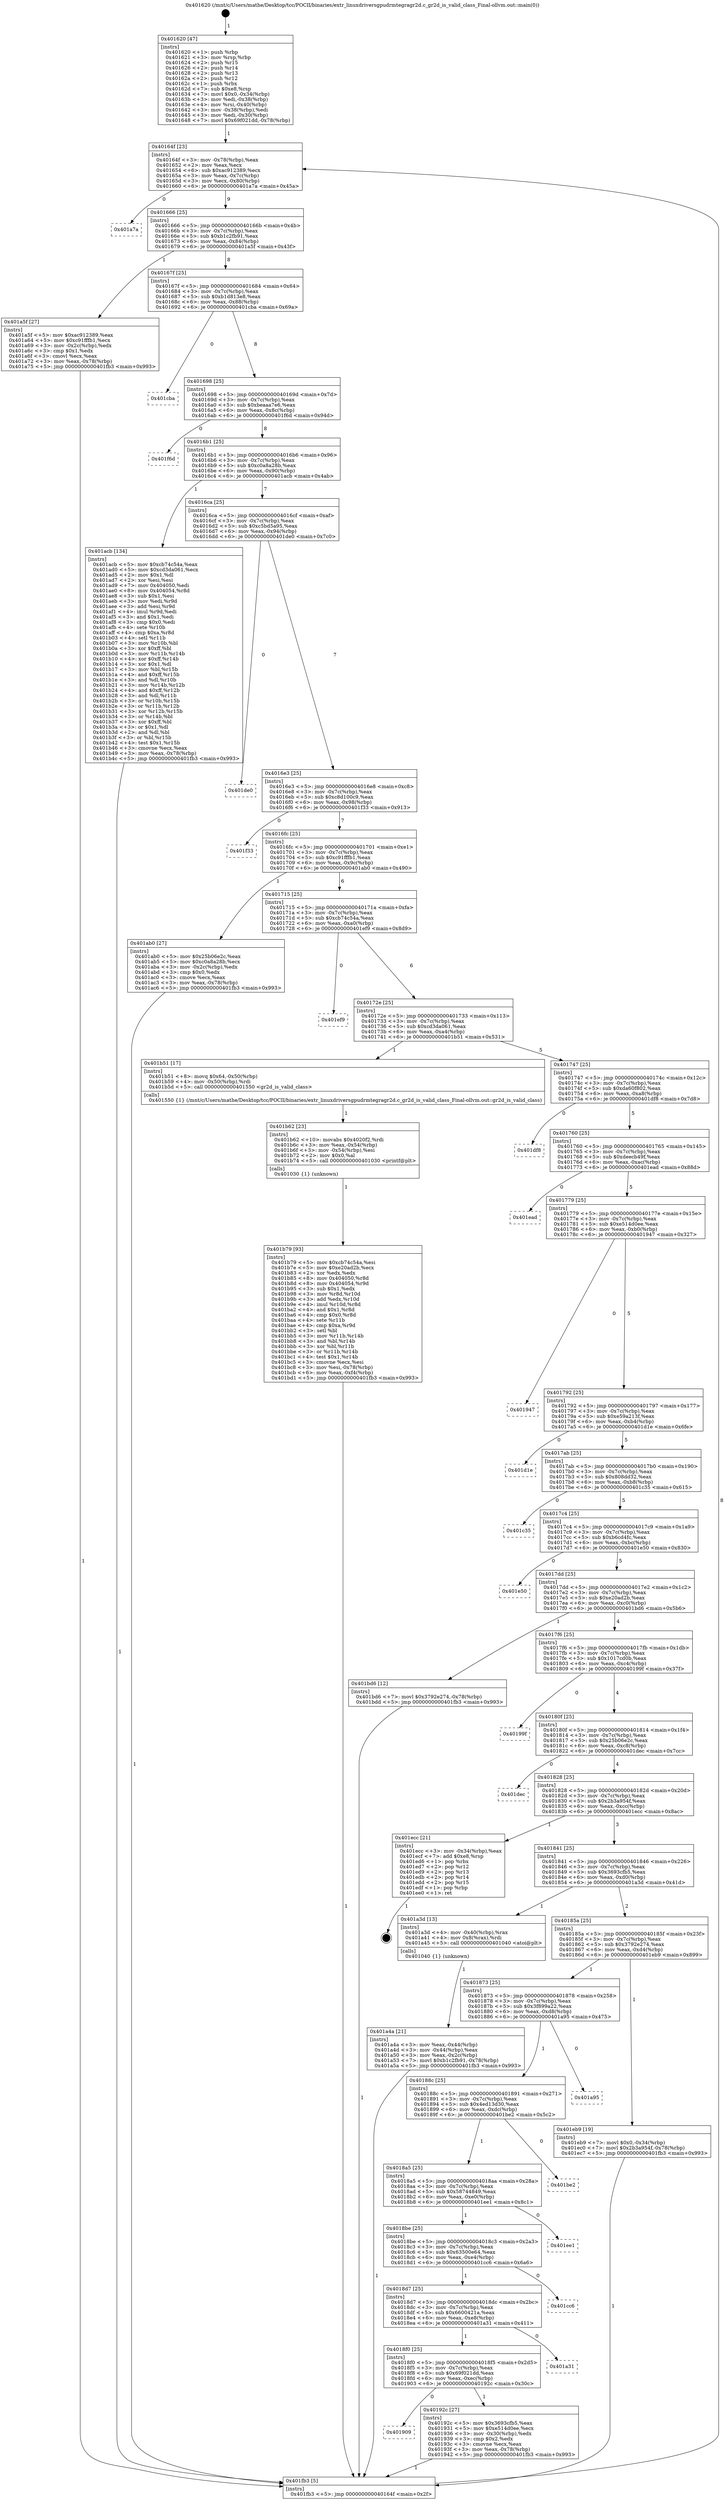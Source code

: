 digraph "0x401620" {
  label = "0x401620 (/mnt/c/Users/mathe/Desktop/tcc/POCII/binaries/extr_linuxdriversgpudrmtegragr2d.c_gr2d_is_valid_class_Final-ollvm.out::main(0))"
  labelloc = "t"
  node[shape=record]

  Entry [label="",width=0.3,height=0.3,shape=circle,fillcolor=black,style=filled]
  "0x40164f" [label="{
     0x40164f [23]\l
     | [instrs]\l
     &nbsp;&nbsp;0x40164f \<+3\>: mov -0x78(%rbp),%eax\l
     &nbsp;&nbsp;0x401652 \<+2\>: mov %eax,%ecx\l
     &nbsp;&nbsp;0x401654 \<+6\>: sub $0xac912389,%ecx\l
     &nbsp;&nbsp;0x40165a \<+3\>: mov %eax,-0x7c(%rbp)\l
     &nbsp;&nbsp;0x40165d \<+3\>: mov %ecx,-0x80(%rbp)\l
     &nbsp;&nbsp;0x401660 \<+6\>: je 0000000000401a7a \<main+0x45a\>\l
  }"]
  "0x401a7a" [label="{
     0x401a7a\l
  }", style=dashed]
  "0x401666" [label="{
     0x401666 [25]\l
     | [instrs]\l
     &nbsp;&nbsp;0x401666 \<+5\>: jmp 000000000040166b \<main+0x4b\>\l
     &nbsp;&nbsp;0x40166b \<+3\>: mov -0x7c(%rbp),%eax\l
     &nbsp;&nbsp;0x40166e \<+5\>: sub $0xb1c2fb91,%eax\l
     &nbsp;&nbsp;0x401673 \<+6\>: mov %eax,-0x84(%rbp)\l
     &nbsp;&nbsp;0x401679 \<+6\>: je 0000000000401a5f \<main+0x43f\>\l
  }"]
  Exit [label="",width=0.3,height=0.3,shape=circle,fillcolor=black,style=filled,peripheries=2]
  "0x401a5f" [label="{
     0x401a5f [27]\l
     | [instrs]\l
     &nbsp;&nbsp;0x401a5f \<+5\>: mov $0xac912389,%eax\l
     &nbsp;&nbsp;0x401a64 \<+5\>: mov $0xc91fffb1,%ecx\l
     &nbsp;&nbsp;0x401a69 \<+3\>: mov -0x2c(%rbp),%edx\l
     &nbsp;&nbsp;0x401a6c \<+3\>: cmp $0x1,%edx\l
     &nbsp;&nbsp;0x401a6f \<+3\>: cmovl %ecx,%eax\l
     &nbsp;&nbsp;0x401a72 \<+3\>: mov %eax,-0x78(%rbp)\l
     &nbsp;&nbsp;0x401a75 \<+5\>: jmp 0000000000401fb3 \<main+0x993\>\l
  }"]
  "0x40167f" [label="{
     0x40167f [25]\l
     | [instrs]\l
     &nbsp;&nbsp;0x40167f \<+5\>: jmp 0000000000401684 \<main+0x64\>\l
     &nbsp;&nbsp;0x401684 \<+3\>: mov -0x7c(%rbp),%eax\l
     &nbsp;&nbsp;0x401687 \<+5\>: sub $0xb1d813e8,%eax\l
     &nbsp;&nbsp;0x40168c \<+6\>: mov %eax,-0x88(%rbp)\l
     &nbsp;&nbsp;0x401692 \<+6\>: je 0000000000401cba \<main+0x69a\>\l
  }"]
  "0x401b79" [label="{
     0x401b79 [93]\l
     | [instrs]\l
     &nbsp;&nbsp;0x401b79 \<+5\>: mov $0xcb74c54a,%esi\l
     &nbsp;&nbsp;0x401b7e \<+5\>: mov $0xe20ad2b,%ecx\l
     &nbsp;&nbsp;0x401b83 \<+2\>: xor %edx,%edx\l
     &nbsp;&nbsp;0x401b85 \<+8\>: mov 0x404050,%r8d\l
     &nbsp;&nbsp;0x401b8d \<+8\>: mov 0x404054,%r9d\l
     &nbsp;&nbsp;0x401b95 \<+3\>: sub $0x1,%edx\l
     &nbsp;&nbsp;0x401b98 \<+3\>: mov %r8d,%r10d\l
     &nbsp;&nbsp;0x401b9b \<+3\>: add %edx,%r10d\l
     &nbsp;&nbsp;0x401b9e \<+4\>: imul %r10d,%r8d\l
     &nbsp;&nbsp;0x401ba2 \<+4\>: and $0x1,%r8d\l
     &nbsp;&nbsp;0x401ba6 \<+4\>: cmp $0x0,%r8d\l
     &nbsp;&nbsp;0x401baa \<+4\>: sete %r11b\l
     &nbsp;&nbsp;0x401bae \<+4\>: cmp $0xa,%r9d\l
     &nbsp;&nbsp;0x401bb2 \<+3\>: setl %bl\l
     &nbsp;&nbsp;0x401bb5 \<+3\>: mov %r11b,%r14b\l
     &nbsp;&nbsp;0x401bb8 \<+3\>: and %bl,%r14b\l
     &nbsp;&nbsp;0x401bbb \<+3\>: xor %bl,%r11b\l
     &nbsp;&nbsp;0x401bbe \<+3\>: or %r11b,%r14b\l
     &nbsp;&nbsp;0x401bc1 \<+4\>: test $0x1,%r14b\l
     &nbsp;&nbsp;0x401bc5 \<+3\>: cmovne %ecx,%esi\l
     &nbsp;&nbsp;0x401bc8 \<+3\>: mov %esi,-0x78(%rbp)\l
     &nbsp;&nbsp;0x401bcb \<+6\>: mov %eax,-0xf4(%rbp)\l
     &nbsp;&nbsp;0x401bd1 \<+5\>: jmp 0000000000401fb3 \<main+0x993\>\l
  }"]
  "0x401cba" [label="{
     0x401cba\l
  }", style=dashed]
  "0x401698" [label="{
     0x401698 [25]\l
     | [instrs]\l
     &nbsp;&nbsp;0x401698 \<+5\>: jmp 000000000040169d \<main+0x7d\>\l
     &nbsp;&nbsp;0x40169d \<+3\>: mov -0x7c(%rbp),%eax\l
     &nbsp;&nbsp;0x4016a0 \<+5\>: sub $0xbeaaa7e6,%eax\l
     &nbsp;&nbsp;0x4016a5 \<+6\>: mov %eax,-0x8c(%rbp)\l
     &nbsp;&nbsp;0x4016ab \<+6\>: je 0000000000401f6d \<main+0x94d\>\l
  }"]
  "0x401b62" [label="{
     0x401b62 [23]\l
     | [instrs]\l
     &nbsp;&nbsp;0x401b62 \<+10\>: movabs $0x4020f2,%rdi\l
     &nbsp;&nbsp;0x401b6c \<+3\>: mov %eax,-0x54(%rbp)\l
     &nbsp;&nbsp;0x401b6f \<+3\>: mov -0x54(%rbp),%esi\l
     &nbsp;&nbsp;0x401b72 \<+2\>: mov $0x0,%al\l
     &nbsp;&nbsp;0x401b74 \<+5\>: call 0000000000401030 \<printf@plt\>\l
     | [calls]\l
     &nbsp;&nbsp;0x401030 \{1\} (unknown)\l
  }"]
  "0x401f6d" [label="{
     0x401f6d\l
  }", style=dashed]
  "0x4016b1" [label="{
     0x4016b1 [25]\l
     | [instrs]\l
     &nbsp;&nbsp;0x4016b1 \<+5\>: jmp 00000000004016b6 \<main+0x96\>\l
     &nbsp;&nbsp;0x4016b6 \<+3\>: mov -0x7c(%rbp),%eax\l
     &nbsp;&nbsp;0x4016b9 \<+5\>: sub $0xc0a8a28b,%eax\l
     &nbsp;&nbsp;0x4016be \<+6\>: mov %eax,-0x90(%rbp)\l
     &nbsp;&nbsp;0x4016c4 \<+6\>: je 0000000000401acb \<main+0x4ab\>\l
  }"]
  "0x401a4a" [label="{
     0x401a4a [21]\l
     | [instrs]\l
     &nbsp;&nbsp;0x401a4a \<+3\>: mov %eax,-0x44(%rbp)\l
     &nbsp;&nbsp;0x401a4d \<+3\>: mov -0x44(%rbp),%eax\l
     &nbsp;&nbsp;0x401a50 \<+3\>: mov %eax,-0x2c(%rbp)\l
     &nbsp;&nbsp;0x401a53 \<+7\>: movl $0xb1c2fb91,-0x78(%rbp)\l
     &nbsp;&nbsp;0x401a5a \<+5\>: jmp 0000000000401fb3 \<main+0x993\>\l
  }"]
  "0x401acb" [label="{
     0x401acb [134]\l
     | [instrs]\l
     &nbsp;&nbsp;0x401acb \<+5\>: mov $0xcb74c54a,%eax\l
     &nbsp;&nbsp;0x401ad0 \<+5\>: mov $0xcd3da061,%ecx\l
     &nbsp;&nbsp;0x401ad5 \<+2\>: mov $0x1,%dl\l
     &nbsp;&nbsp;0x401ad7 \<+2\>: xor %esi,%esi\l
     &nbsp;&nbsp;0x401ad9 \<+7\>: mov 0x404050,%edi\l
     &nbsp;&nbsp;0x401ae0 \<+8\>: mov 0x404054,%r8d\l
     &nbsp;&nbsp;0x401ae8 \<+3\>: sub $0x1,%esi\l
     &nbsp;&nbsp;0x401aeb \<+3\>: mov %edi,%r9d\l
     &nbsp;&nbsp;0x401aee \<+3\>: add %esi,%r9d\l
     &nbsp;&nbsp;0x401af1 \<+4\>: imul %r9d,%edi\l
     &nbsp;&nbsp;0x401af5 \<+3\>: and $0x1,%edi\l
     &nbsp;&nbsp;0x401af8 \<+3\>: cmp $0x0,%edi\l
     &nbsp;&nbsp;0x401afb \<+4\>: sete %r10b\l
     &nbsp;&nbsp;0x401aff \<+4\>: cmp $0xa,%r8d\l
     &nbsp;&nbsp;0x401b03 \<+4\>: setl %r11b\l
     &nbsp;&nbsp;0x401b07 \<+3\>: mov %r10b,%bl\l
     &nbsp;&nbsp;0x401b0a \<+3\>: xor $0xff,%bl\l
     &nbsp;&nbsp;0x401b0d \<+3\>: mov %r11b,%r14b\l
     &nbsp;&nbsp;0x401b10 \<+4\>: xor $0xff,%r14b\l
     &nbsp;&nbsp;0x401b14 \<+3\>: xor $0x1,%dl\l
     &nbsp;&nbsp;0x401b17 \<+3\>: mov %bl,%r15b\l
     &nbsp;&nbsp;0x401b1a \<+4\>: and $0xff,%r15b\l
     &nbsp;&nbsp;0x401b1e \<+3\>: and %dl,%r10b\l
     &nbsp;&nbsp;0x401b21 \<+3\>: mov %r14b,%r12b\l
     &nbsp;&nbsp;0x401b24 \<+4\>: and $0xff,%r12b\l
     &nbsp;&nbsp;0x401b28 \<+3\>: and %dl,%r11b\l
     &nbsp;&nbsp;0x401b2b \<+3\>: or %r10b,%r15b\l
     &nbsp;&nbsp;0x401b2e \<+3\>: or %r11b,%r12b\l
     &nbsp;&nbsp;0x401b31 \<+3\>: xor %r12b,%r15b\l
     &nbsp;&nbsp;0x401b34 \<+3\>: or %r14b,%bl\l
     &nbsp;&nbsp;0x401b37 \<+3\>: xor $0xff,%bl\l
     &nbsp;&nbsp;0x401b3a \<+3\>: or $0x1,%dl\l
     &nbsp;&nbsp;0x401b3d \<+2\>: and %dl,%bl\l
     &nbsp;&nbsp;0x401b3f \<+3\>: or %bl,%r15b\l
     &nbsp;&nbsp;0x401b42 \<+4\>: test $0x1,%r15b\l
     &nbsp;&nbsp;0x401b46 \<+3\>: cmovne %ecx,%eax\l
     &nbsp;&nbsp;0x401b49 \<+3\>: mov %eax,-0x78(%rbp)\l
     &nbsp;&nbsp;0x401b4c \<+5\>: jmp 0000000000401fb3 \<main+0x993\>\l
  }"]
  "0x4016ca" [label="{
     0x4016ca [25]\l
     | [instrs]\l
     &nbsp;&nbsp;0x4016ca \<+5\>: jmp 00000000004016cf \<main+0xaf\>\l
     &nbsp;&nbsp;0x4016cf \<+3\>: mov -0x7c(%rbp),%eax\l
     &nbsp;&nbsp;0x4016d2 \<+5\>: sub $0xc5bd5a95,%eax\l
     &nbsp;&nbsp;0x4016d7 \<+6\>: mov %eax,-0x94(%rbp)\l
     &nbsp;&nbsp;0x4016dd \<+6\>: je 0000000000401de0 \<main+0x7c0\>\l
  }"]
  "0x401620" [label="{
     0x401620 [47]\l
     | [instrs]\l
     &nbsp;&nbsp;0x401620 \<+1\>: push %rbp\l
     &nbsp;&nbsp;0x401621 \<+3\>: mov %rsp,%rbp\l
     &nbsp;&nbsp;0x401624 \<+2\>: push %r15\l
     &nbsp;&nbsp;0x401626 \<+2\>: push %r14\l
     &nbsp;&nbsp;0x401628 \<+2\>: push %r13\l
     &nbsp;&nbsp;0x40162a \<+2\>: push %r12\l
     &nbsp;&nbsp;0x40162c \<+1\>: push %rbx\l
     &nbsp;&nbsp;0x40162d \<+7\>: sub $0xe8,%rsp\l
     &nbsp;&nbsp;0x401634 \<+7\>: movl $0x0,-0x34(%rbp)\l
     &nbsp;&nbsp;0x40163b \<+3\>: mov %edi,-0x38(%rbp)\l
     &nbsp;&nbsp;0x40163e \<+4\>: mov %rsi,-0x40(%rbp)\l
     &nbsp;&nbsp;0x401642 \<+3\>: mov -0x38(%rbp),%edi\l
     &nbsp;&nbsp;0x401645 \<+3\>: mov %edi,-0x30(%rbp)\l
     &nbsp;&nbsp;0x401648 \<+7\>: movl $0x69f021dd,-0x78(%rbp)\l
  }"]
  "0x401de0" [label="{
     0x401de0\l
  }", style=dashed]
  "0x4016e3" [label="{
     0x4016e3 [25]\l
     | [instrs]\l
     &nbsp;&nbsp;0x4016e3 \<+5\>: jmp 00000000004016e8 \<main+0xc8\>\l
     &nbsp;&nbsp;0x4016e8 \<+3\>: mov -0x7c(%rbp),%eax\l
     &nbsp;&nbsp;0x4016eb \<+5\>: sub $0xc8d100c9,%eax\l
     &nbsp;&nbsp;0x4016f0 \<+6\>: mov %eax,-0x98(%rbp)\l
     &nbsp;&nbsp;0x4016f6 \<+6\>: je 0000000000401f33 \<main+0x913\>\l
  }"]
  "0x401fb3" [label="{
     0x401fb3 [5]\l
     | [instrs]\l
     &nbsp;&nbsp;0x401fb3 \<+5\>: jmp 000000000040164f \<main+0x2f\>\l
  }"]
  "0x401f33" [label="{
     0x401f33\l
  }", style=dashed]
  "0x4016fc" [label="{
     0x4016fc [25]\l
     | [instrs]\l
     &nbsp;&nbsp;0x4016fc \<+5\>: jmp 0000000000401701 \<main+0xe1\>\l
     &nbsp;&nbsp;0x401701 \<+3\>: mov -0x7c(%rbp),%eax\l
     &nbsp;&nbsp;0x401704 \<+5\>: sub $0xc91fffb1,%eax\l
     &nbsp;&nbsp;0x401709 \<+6\>: mov %eax,-0x9c(%rbp)\l
     &nbsp;&nbsp;0x40170f \<+6\>: je 0000000000401ab0 \<main+0x490\>\l
  }"]
  "0x401909" [label="{
     0x401909\l
  }", style=dashed]
  "0x401ab0" [label="{
     0x401ab0 [27]\l
     | [instrs]\l
     &nbsp;&nbsp;0x401ab0 \<+5\>: mov $0x25b06e2c,%eax\l
     &nbsp;&nbsp;0x401ab5 \<+5\>: mov $0xc0a8a28b,%ecx\l
     &nbsp;&nbsp;0x401aba \<+3\>: mov -0x2c(%rbp),%edx\l
     &nbsp;&nbsp;0x401abd \<+3\>: cmp $0x0,%edx\l
     &nbsp;&nbsp;0x401ac0 \<+3\>: cmove %ecx,%eax\l
     &nbsp;&nbsp;0x401ac3 \<+3\>: mov %eax,-0x78(%rbp)\l
     &nbsp;&nbsp;0x401ac6 \<+5\>: jmp 0000000000401fb3 \<main+0x993\>\l
  }"]
  "0x401715" [label="{
     0x401715 [25]\l
     | [instrs]\l
     &nbsp;&nbsp;0x401715 \<+5\>: jmp 000000000040171a \<main+0xfa\>\l
     &nbsp;&nbsp;0x40171a \<+3\>: mov -0x7c(%rbp),%eax\l
     &nbsp;&nbsp;0x40171d \<+5\>: sub $0xcb74c54a,%eax\l
     &nbsp;&nbsp;0x401722 \<+6\>: mov %eax,-0xa0(%rbp)\l
     &nbsp;&nbsp;0x401728 \<+6\>: je 0000000000401ef9 \<main+0x8d9\>\l
  }"]
  "0x40192c" [label="{
     0x40192c [27]\l
     | [instrs]\l
     &nbsp;&nbsp;0x40192c \<+5\>: mov $0x3693cfb5,%eax\l
     &nbsp;&nbsp;0x401931 \<+5\>: mov $0xe514d0ee,%ecx\l
     &nbsp;&nbsp;0x401936 \<+3\>: mov -0x30(%rbp),%edx\l
     &nbsp;&nbsp;0x401939 \<+3\>: cmp $0x2,%edx\l
     &nbsp;&nbsp;0x40193c \<+3\>: cmovne %ecx,%eax\l
     &nbsp;&nbsp;0x40193f \<+3\>: mov %eax,-0x78(%rbp)\l
     &nbsp;&nbsp;0x401942 \<+5\>: jmp 0000000000401fb3 \<main+0x993\>\l
  }"]
  "0x401ef9" [label="{
     0x401ef9\l
  }", style=dashed]
  "0x40172e" [label="{
     0x40172e [25]\l
     | [instrs]\l
     &nbsp;&nbsp;0x40172e \<+5\>: jmp 0000000000401733 \<main+0x113\>\l
     &nbsp;&nbsp;0x401733 \<+3\>: mov -0x7c(%rbp),%eax\l
     &nbsp;&nbsp;0x401736 \<+5\>: sub $0xcd3da061,%eax\l
     &nbsp;&nbsp;0x40173b \<+6\>: mov %eax,-0xa4(%rbp)\l
     &nbsp;&nbsp;0x401741 \<+6\>: je 0000000000401b51 \<main+0x531\>\l
  }"]
  "0x4018f0" [label="{
     0x4018f0 [25]\l
     | [instrs]\l
     &nbsp;&nbsp;0x4018f0 \<+5\>: jmp 00000000004018f5 \<main+0x2d5\>\l
     &nbsp;&nbsp;0x4018f5 \<+3\>: mov -0x7c(%rbp),%eax\l
     &nbsp;&nbsp;0x4018f8 \<+5\>: sub $0x69f021dd,%eax\l
     &nbsp;&nbsp;0x4018fd \<+6\>: mov %eax,-0xec(%rbp)\l
     &nbsp;&nbsp;0x401903 \<+6\>: je 000000000040192c \<main+0x30c\>\l
  }"]
  "0x401b51" [label="{
     0x401b51 [17]\l
     | [instrs]\l
     &nbsp;&nbsp;0x401b51 \<+8\>: movq $0x64,-0x50(%rbp)\l
     &nbsp;&nbsp;0x401b59 \<+4\>: mov -0x50(%rbp),%rdi\l
     &nbsp;&nbsp;0x401b5d \<+5\>: call 0000000000401550 \<gr2d_is_valid_class\>\l
     | [calls]\l
     &nbsp;&nbsp;0x401550 \{1\} (/mnt/c/Users/mathe/Desktop/tcc/POCII/binaries/extr_linuxdriversgpudrmtegragr2d.c_gr2d_is_valid_class_Final-ollvm.out::gr2d_is_valid_class)\l
  }"]
  "0x401747" [label="{
     0x401747 [25]\l
     | [instrs]\l
     &nbsp;&nbsp;0x401747 \<+5\>: jmp 000000000040174c \<main+0x12c\>\l
     &nbsp;&nbsp;0x40174c \<+3\>: mov -0x7c(%rbp),%eax\l
     &nbsp;&nbsp;0x40174f \<+5\>: sub $0xda60f802,%eax\l
     &nbsp;&nbsp;0x401754 \<+6\>: mov %eax,-0xa8(%rbp)\l
     &nbsp;&nbsp;0x40175a \<+6\>: je 0000000000401df8 \<main+0x7d8\>\l
  }"]
  "0x401a31" [label="{
     0x401a31\l
  }", style=dashed]
  "0x401df8" [label="{
     0x401df8\l
  }", style=dashed]
  "0x401760" [label="{
     0x401760 [25]\l
     | [instrs]\l
     &nbsp;&nbsp;0x401760 \<+5\>: jmp 0000000000401765 \<main+0x145\>\l
     &nbsp;&nbsp;0x401765 \<+3\>: mov -0x7c(%rbp),%eax\l
     &nbsp;&nbsp;0x401768 \<+5\>: sub $0xdeecb49f,%eax\l
     &nbsp;&nbsp;0x40176d \<+6\>: mov %eax,-0xac(%rbp)\l
     &nbsp;&nbsp;0x401773 \<+6\>: je 0000000000401ead \<main+0x88d\>\l
  }"]
  "0x4018d7" [label="{
     0x4018d7 [25]\l
     | [instrs]\l
     &nbsp;&nbsp;0x4018d7 \<+5\>: jmp 00000000004018dc \<main+0x2bc\>\l
     &nbsp;&nbsp;0x4018dc \<+3\>: mov -0x7c(%rbp),%eax\l
     &nbsp;&nbsp;0x4018df \<+5\>: sub $0x6600421a,%eax\l
     &nbsp;&nbsp;0x4018e4 \<+6\>: mov %eax,-0xe8(%rbp)\l
     &nbsp;&nbsp;0x4018ea \<+6\>: je 0000000000401a31 \<main+0x411\>\l
  }"]
  "0x401ead" [label="{
     0x401ead\l
  }", style=dashed]
  "0x401779" [label="{
     0x401779 [25]\l
     | [instrs]\l
     &nbsp;&nbsp;0x401779 \<+5\>: jmp 000000000040177e \<main+0x15e\>\l
     &nbsp;&nbsp;0x40177e \<+3\>: mov -0x7c(%rbp),%eax\l
     &nbsp;&nbsp;0x401781 \<+5\>: sub $0xe514d0ee,%eax\l
     &nbsp;&nbsp;0x401786 \<+6\>: mov %eax,-0xb0(%rbp)\l
     &nbsp;&nbsp;0x40178c \<+6\>: je 0000000000401947 \<main+0x327\>\l
  }"]
  "0x401cc6" [label="{
     0x401cc6\l
  }", style=dashed]
  "0x401947" [label="{
     0x401947\l
  }", style=dashed]
  "0x401792" [label="{
     0x401792 [25]\l
     | [instrs]\l
     &nbsp;&nbsp;0x401792 \<+5\>: jmp 0000000000401797 \<main+0x177\>\l
     &nbsp;&nbsp;0x401797 \<+3\>: mov -0x7c(%rbp),%eax\l
     &nbsp;&nbsp;0x40179a \<+5\>: sub $0xe59a213f,%eax\l
     &nbsp;&nbsp;0x40179f \<+6\>: mov %eax,-0xb4(%rbp)\l
     &nbsp;&nbsp;0x4017a5 \<+6\>: je 0000000000401d1e \<main+0x6fe\>\l
  }"]
  "0x4018be" [label="{
     0x4018be [25]\l
     | [instrs]\l
     &nbsp;&nbsp;0x4018be \<+5\>: jmp 00000000004018c3 \<main+0x2a3\>\l
     &nbsp;&nbsp;0x4018c3 \<+3\>: mov -0x7c(%rbp),%eax\l
     &nbsp;&nbsp;0x4018c6 \<+5\>: sub $0x63500e64,%eax\l
     &nbsp;&nbsp;0x4018cb \<+6\>: mov %eax,-0xe4(%rbp)\l
     &nbsp;&nbsp;0x4018d1 \<+6\>: je 0000000000401cc6 \<main+0x6a6\>\l
  }"]
  "0x401d1e" [label="{
     0x401d1e\l
  }", style=dashed]
  "0x4017ab" [label="{
     0x4017ab [25]\l
     | [instrs]\l
     &nbsp;&nbsp;0x4017ab \<+5\>: jmp 00000000004017b0 \<main+0x190\>\l
     &nbsp;&nbsp;0x4017b0 \<+3\>: mov -0x7c(%rbp),%eax\l
     &nbsp;&nbsp;0x4017b3 \<+5\>: sub $0x808dd32,%eax\l
     &nbsp;&nbsp;0x4017b8 \<+6\>: mov %eax,-0xb8(%rbp)\l
     &nbsp;&nbsp;0x4017be \<+6\>: je 0000000000401c35 \<main+0x615\>\l
  }"]
  "0x401ee1" [label="{
     0x401ee1\l
  }", style=dashed]
  "0x401c35" [label="{
     0x401c35\l
  }", style=dashed]
  "0x4017c4" [label="{
     0x4017c4 [25]\l
     | [instrs]\l
     &nbsp;&nbsp;0x4017c4 \<+5\>: jmp 00000000004017c9 \<main+0x1a9\>\l
     &nbsp;&nbsp;0x4017c9 \<+3\>: mov -0x7c(%rbp),%eax\l
     &nbsp;&nbsp;0x4017cc \<+5\>: sub $0xb6cd4fc,%eax\l
     &nbsp;&nbsp;0x4017d1 \<+6\>: mov %eax,-0xbc(%rbp)\l
     &nbsp;&nbsp;0x4017d7 \<+6\>: je 0000000000401e50 \<main+0x830\>\l
  }"]
  "0x4018a5" [label="{
     0x4018a5 [25]\l
     | [instrs]\l
     &nbsp;&nbsp;0x4018a5 \<+5\>: jmp 00000000004018aa \<main+0x28a\>\l
     &nbsp;&nbsp;0x4018aa \<+3\>: mov -0x7c(%rbp),%eax\l
     &nbsp;&nbsp;0x4018ad \<+5\>: sub $0x58744849,%eax\l
     &nbsp;&nbsp;0x4018b2 \<+6\>: mov %eax,-0xe0(%rbp)\l
     &nbsp;&nbsp;0x4018b8 \<+6\>: je 0000000000401ee1 \<main+0x8c1\>\l
  }"]
  "0x401e50" [label="{
     0x401e50\l
  }", style=dashed]
  "0x4017dd" [label="{
     0x4017dd [25]\l
     | [instrs]\l
     &nbsp;&nbsp;0x4017dd \<+5\>: jmp 00000000004017e2 \<main+0x1c2\>\l
     &nbsp;&nbsp;0x4017e2 \<+3\>: mov -0x7c(%rbp),%eax\l
     &nbsp;&nbsp;0x4017e5 \<+5\>: sub $0xe20ad2b,%eax\l
     &nbsp;&nbsp;0x4017ea \<+6\>: mov %eax,-0xc0(%rbp)\l
     &nbsp;&nbsp;0x4017f0 \<+6\>: je 0000000000401bd6 \<main+0x5b6\>\l
  }"]
  "0x401be2" [label="{
     0x401be2\l
  }", style=dashed]
  "0x401bd6" [label="{
     0x401bd6 [12]\l
     | [instrs]\l
     &nbsp;&nbsp;0x401bd6 \<+7\>: movl $0x3792e274,-0x78(%rbp)\l
     &nbsp;&nbsp;0x401bdd \<+5\>: jmp 0000000000401fb3 \<main+0x993\>\l
  }"]
  "0x4017f6" [label="{
     0x4017f6 [25]\l
     | [instrs]\l
     &nbsp;&nbsp;0x4017f6 \<+5\>: jmp 00000000004017fb \<main+0x1db\>\l
     &nbsp;&nbsp;0x4017fb \<+3\>: mov -0x7c(%rbp),%eax\l
     &nbsp;&nbsp;0x4017fe \<+5\>: sub $0x1017cd0b,%eax\l
     &nbsp;&nbsp;0x401803 \<+6\>: mov %eax,-0xc4(%rbp)\l
     &nbsp;&nbsp;0x401809 \<+6\>: je 000000000040199f \<main+0x37f\>\l
  }"]
  "0x40188c" [label="{
     0x40188c [25]\l
     | [instrs]\l
     &nbsp;&nbsp;0x40188c \<+5\>: jmp 0000000000401891 \<main+0x271\>\l
     &nbsp;&nbsp;0x401891 \<+3\>: mov -0x7c(%rbp),%eax\l
     &nbsp;&nbsp;0x401894 \<+5\>: sub $0x4ed13d30,%eax\l
     &nbsp;&nbsp;0x401899 \<+6\>: mov %eax,-0xdc(%rbp)\l
     &nbsp;&nbsp;0x40189f \<+6\>: je 0000000000401be2 \<main+0x5c2\>\l
  }"]
  "0x40199f" [label="{
     0x40199f\l
  }", style=dashed]
  "0x40180f" [label="{
     0x40180f [25]\l
     | [instrs]\l
     &nbsp;&nbsp;0x40180f \<+5\>: jmp 0000000000401814 \<main+0x1f4\>\l
     &nbsp;&nbsp;0x401814 \<+3\>: mov -0x7c(%rbp),%eax\l
     &nbsp;&nbsp;0x401817 \<+5\>: sub $0x25b06e2c,%eax\l
     &nbsp;&nbsp;0x40181c \<+6\>: mov %eax,-0xc8(%rbp)\l
     &nbsp;&nbsp;0x401822 \<+6\>: je 0000000000401dec \<main+0x7cc\>\l
  }"]
  "0x401a95" [label="{
     0x401a95\l
  }", style=dashed]
  "0x401dec" [label="{
     0x401dec\l
  }", style=dashed]
  "0x401828" [label="{
     0x401828 [25]\l
     | [instrs]\l
     &nbsp;&nbsp;0x401828 \<+5\>: jmp 000000000040182d \<main+0x20d\>\l
     &nbsp;&nbsp;0x40182d \<+3\>: mov -0x7c(%rbp),%eax\l
     &nbsp;&nbsp;0x401830 \<+5\>: sub $0x2b3a954f,%eax\l
     &nbsp;&nbsp;0x401835 \<+6\>: mov %eax,-0xcc(%rbp)\l
     &nbsp;&nbsp;0x40183b \<+6\>: je 0000000000401ecc \<main+0x8ac\>\l
  }"]
  "0x401873" [label="{
     0x401873 [25]\l
     | [instrs]\l
     &nbsp;&nbsp;0x401873 \<+5\>: jmp 0000000000401878 \<main+0x258\>\l
     &nbsp;&nbsp;0x401878 \<+3\>: mov -0x7c(%rbp),%eax\l
     &nbsp;&nbsp;0x40187b \<+5\>: sub $0x3f899a22,%eax\l
     &nbsp;&nbsp;0x401880 \<+6\>: mov %eax,-0xd8(%rbp)\l
     &nbsp;&nbsp;0x401886 \<+6\>: je 0000000000401a95 \<main+0x475\>\l
  }"]
  "0x401ecc" [label="{
     0x401ecc [21]\l
     | [instrs]\l
     &nbsp;&nbsp;0x401ecc \<+3\>: mov -0x34(%rbp),%eax\l
     &nbsp;&nbsp;0x401ecf \<+7\>: add $0xe8,%rsp\l
     &nbsp;&nbsp;0x401ed6 \<+1\>: pop %rbx\l
     &nbsp;&nbsp;0x401ed7 \<+2\>: pop %r12\l
     &nbsp;&nbsp;0x401ed9 \<+2\>: pop %r13\l
     &nbsp;&nbsp;0x401edb \<+2\>: pop %r14\l
     &nbsp;&nbsp;0x401edd \<+2\>: pop %r15\l
     &nbsp;&nbsp;0x401edf \<+1\>: pop %rbp\l
     &nbsp;&nbsp;0x401ee0 \<+1\>: ret\l
  }"]
  "0x401841" [label="{
     0x401841 [25]\l
     | [instrs]\l
     &nbsp;&nbsp;0x401841 \<+5\>: jmp 0000000000401846 \<main+0x226\>\l
     &nbsp;&nbsp;0x401846 \<+3\>: mov -0x7c(%rbp),%eax\l
     &nbsp;&nbsp;0x401849 \<+5\>: sub $0x3693cfb5,%eax\l
     &nbsp;&nbsp;0x40184e \<+6\>: mov %eax,-0xd0(%rbp)\l
     &nbsp;&nbsp;0x401854 \<+6\>: je 0000000000401a3d \<main+0x41d\>\l
  }"]
  "0x401eb9" [label="{
     0x401eb9 [19]\l
     | [instrs]\l
     &nbsp;&nbsp;0x401eb9 \<+7\>: movl $0x0,-0x34(%rbp)\l
     &nbsp;&nbsp;0x401ec0 \<+7\>: movl $0x2b3a954f,-0x78(%rbp)\l
     &nbsp;&nbsp;0x401ec7 \<+5\>: jmp 0000000000401fb3 \<main+0x993\>\l
  }"]
  "0x401a3d" [label="{
     0x401a3d [13]\l
     | [instrs]\l
     &nbsp;&nbsp;0x401a3d \<+4\>: mov -0x40(%rbp),%rax\l
     &nbsp;&nbsp;0x401a41 \<+4\>: mov 0x8(%rax),%rdi\l
     &nbsp;&nbsp;0x401a45 \<+5\>: call 0000000000401040 \<atoi@plt\>\l
     | [calls]\l
     &nbsp;&nbsp;0x401040 \{1\} (unknown)\l
  }"]
  "0x40185a" [label="{
     0x40185a [25]\l
     | [instrs]\l
     &nbsp;&nbsp;0x40185a \<+5\>: jmp 000000000040185f \<main+0x23f\>\l
     &nbsp;&nbsp;0x40185f \<+3\>: mov -0x7c(%rbp),%eax\l
     &nbsp;&nbsp;0x401862 \<+5\>: sub $0x3792e274,%eax\l
     &nbsp;&nbsp;0x401867 \<+6\>: mov %eax,-0xd4(%rbp)\l
     &nbsp;&nbsp;0x40186d \<+6\>: je 0000000000401eb9 \<main+0x899\>\l
  }"]
  Entry -> "0x401620" [label=" 1"]
  "0x40164f" -> "0x401a7a" [label=" 0"]
  "0x40164f" -> "0x401666" [label=" 9"]
  "0x401ecc" -> Exit [label=" 1"]
  "0x401666" -> "0x401a5f" [label=" 1"]
  "0x401666" -> "0x40167f" [label=" 8"]
  "0x401eb9" -> "0x401fb3" [label=" 1"]
  "0x40167f" -> "0x401cba" [label=" 0"]
  "0x40167f" -> "0x401698" [label=" 8"]
  "0x401bd6" -> "0x401fb3" [label=" 1"]
  "0x401698" -> "0x401f6d" [label=" 0"]
  "0x401698" -> "0x4016b1" [label=" 8"]
  "0x401b79" -> "0x401fb3" [label=" 1"]
  "0x4016b1" -> "0x401acb" [label=" 1"]
  "0x4016b1" -> "0x4016ca" [label=" 7"]
  "0x401b62" -> "0x401b79" [label=" 1"]
  "0x4016ca" -> "0x401de0" [label=" 0"]
  "0x4016ca" -> "0x4016e3" [label=" 7"]
  "0x401b51" -> "0x401b62" [label=" 1"]
  "0x4016e3" -> "0x401f33" [label=" 0"]
  "0x4016e3" -> "0x4016fc" [label=" 7"]
  "0x401acb" -> "0x401fb3" [label=" 1"]
  "0x4016fc" -> "0x401ab0" [label=" 1"]
  "0x4016fc" -> "0x401715" [label=" 6"]
  "0x401ab0" -> "0x401fb3" [label=" 1"]
  "0x401715" -> "0x401ef9" [label=" 0"]
  "0x401715" -> "0x40172e" [label=" 6"]
  "0x401a5f" -> "0x401fb3" [label=" 1"]
  "0x40172e" -> "0x401b51" [label=" 1"]
  "0x40172e" -> "0x401747" [label=" 5"]
  "0x401a3d" -> "0x401a4a" [label=" 1"]
  "0x401747" -> "0x401df8" [label=" 0"]
  "0x401747" -> "0x401760" [label=" 5"]
  "0x401fb3" -> "0x40164f" [label=" 8"]
  "0x401760" -> "0x401ead" [label=" 0"]
  "0x401760" -> "0x401779" [label=" 5"]
  "0x40192c" -> "0x401fb3" [label=" 1"]
  "0x401779" -> "0x401947" [label=" 0"]
  "0x401779" -> "0x401792" [label=" 5"]
  "0x4018f0" -> "0x401909" [label=" 0"]
  "0x401792" -> "0x401d1e" [label=" 0"]
  "0x401792" -> "0x4017ab" [label=" 5"]
  "0x401a4a" -> "0x401fb3" [label=" 1"]
  "0x4017ab" -> "0x401c35" [label=" 0"]
  "0x4017ab" -> "0x4017c4" [label=" 5"]
  "0x4018d7" -> "0x4018f0" [label=" 1"]
  "0x4017c4" -> "0x401e50" [label=" 0"]
  "0x4017c4" -> "0x4017dd" [label=" 5"]
  "0x401620" -> "0x40164f" [label=" 1"]
  "0x4017dd" -> "0x401bd6" [label=" 1"]
  "0x4017dd" -> "0x4017f6" [label=" 4"]
  "0x4018be" -> "0x4018d7" [label=" 1"]
  "0x4017f6" -> "0x40199f" [label=" 0"]
  "0x4017f6" -> "0x40180f" [label=" 4"]
  "0x4018f0" -> "0x40192c" [label=" 1"]
  "0x40180f" -> "0x401dec" [label=" 0"]
  "0x40180f" -> "0x401828" [label=" 4"]
  "0x4018a5" -> "0x4018be" [label=" 1"]
  "0x401828" -> "0x401ecc" [label=" 1"]
  "0x401828" -> "0x401841" [label=" 3"]
  "0x4018d7" -> "0x401a31" [label=" 0"]
  "0x401841" -> "0x401a3d" [label=" 1"]
  "0x401841" -> "0x40185a" [label=" 2"]
  "0x40188c" -> "0x4018a5" [label=" 1"]
  "0x40185a" -> "0x401eb9" [label=" 1"]
  "0x40185a" -> "0x401873" [label=" 1"]
  "0x4018a5" -> "0x401ee1" [label=" 0"]
  "0x401873" -> "0x401a95" [label=" 0"]
  "0x401873" -> "0x40188c" [label=" 1"]
  "0x4018be" -> "0x401cc6" [label=" 0"]
  "0x40188c" -> "0x401be2" [label=" 0"]
}
